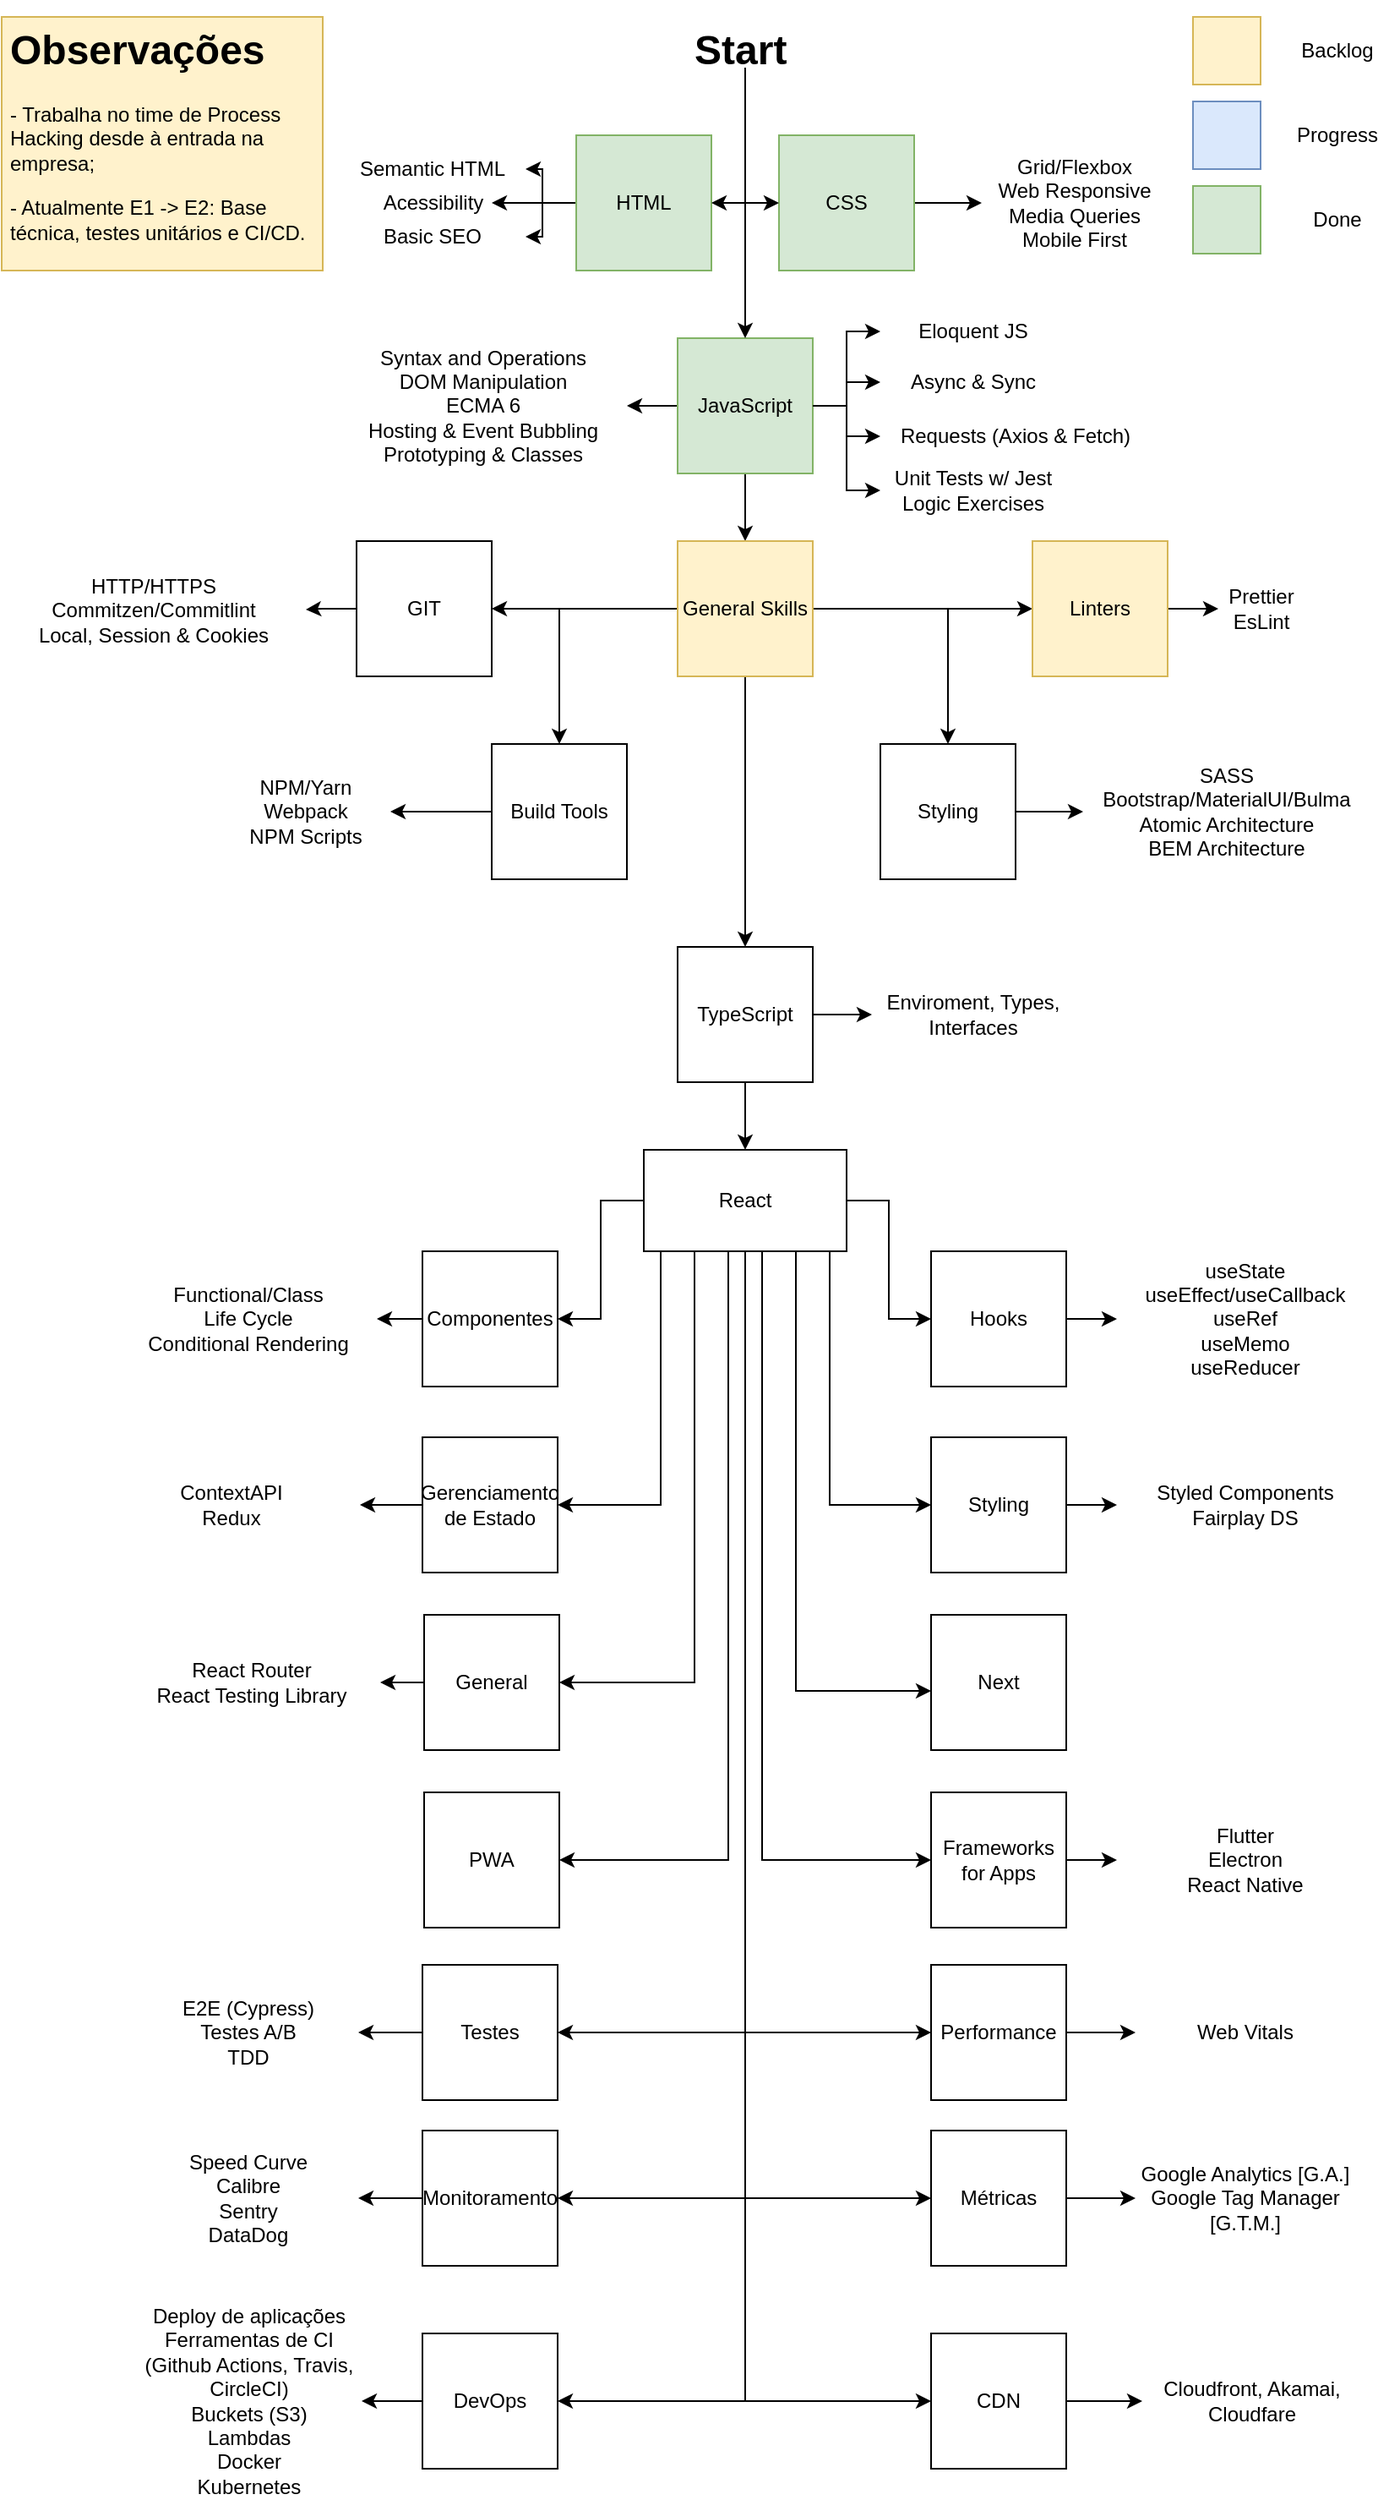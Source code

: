 <mxfile version="15.7.3" type="github">
  <diagram id="agUBH981tSHvttuCAfrt" name="Page-1">
    <mxGraphModel dx="1248" dy="710" grid="1" gridSize="10" guides="1" tooltips="1" connect="1" arrows="1" fold="1" page="1" pageScale="1" pageWidth="850" pageHeight="1100" math="0" shadow="0">
      <root>
        <mxCell id="0" />
        <mxCell id="1" parent="0" />
        <mxCell id="6p1vlQ0GJCw1Co-W3nL5-1" value="&lt;h1&gt;Observações&lt;/h1&gt;&lt;p&gt;- Trabalha no time de Process Hacking desde à entrada na empresa;&lt;/p&gt;&lt;p&gt;- Atualmente E1 -&amp;gt; E2: Base técnica, testes unitários e CI/CD.&lt;/p&gt;&lt;p&gt;&lt;br&gt;&lt;/p&gt;" style="text;html=1;strokeColor=#d6b656;fillColor=#fff2cc;spacing=5;spacingTop=-20;whiteSpace=wrap;overflow=hidden;rounded=0;" parent="1" vertex="1">
          <mxGeometry x="10" y="10" width="190" height="150" as="geometry" />
        </mxCell>
        <mxCell id="6p1vlQ0GJCw1Co-W3nL5-2" style="edgeStyle=orthogonalEdgeStyle;rounded=0;orthogonalLoop=1;jettySize=auto;html=1;" parent="1" source="6p1vlQ0GJCw1Co-W3nL5-5" target="6p1vlQ0GJCw1Co-W3nL5-8" edge="1">
          <mxGeometry relative="1" as="geometry" />
        </mxCell>
        <mxCell id="6p1vlQ0GJCw1Co-W3nL5-3" style="edgeStyle=orthogonalEdgeStyle;rounded=0;orthogonalLoop=1;jettySize=auto;html=1;" parent="1" source="6p1vlQ0GJCw1Co-W3nL5-5" target="6p1vlQ0GJCw1Co-W3nL5-34" edge="1">
          <mxGeometry relative="1" as="geometry" />
        </mxCell>
        <mxCell id="6p1vlQ0GJCw1Co-W3nL5-4" style="edgeStyle=orthogonalEdgeStyle;rounded=0;orthogonalLoop=1;jettySize=auto;html=1;" parent="1" source="6p1vlQ0GJCw1Co-W3nL5-5" target="6p1vlQ0GJCw1Co-W3nL5-35" edge="1">
          <mxGeometry relative="1" as="geometry" />
        </mxCell>
        <mxCell id="6p1vlQ0GJCw1Co-W3nL5-5" value="HTML" style="whiteSpace=wrap;html=1;aspect=fixed;fillColor=#d5e8d4;strokeColor=#82b366;" parent="1" vertex="1">
          <mxGeometry x="350" y="80" width="80" height="80" as="geometry" />
        </mxCell>
        <mxCell id="6p1vlQ0GJCw1Co-W3nL5-6" style="edgeStyle=orthogonalEdgeStyle;rounded=0;orthogonalLoop=1;jettySize=auto;html=1;" parent="1" source="6p1vlQ0GJCw1Co-W3nL5-7" target="6p1vlQ0GJCw1Co-W3nL5-9" edge="1">
          <mxGeometry relative="1" as="geometry" />
        </mxCell>
        <mxCell id="6p1vlQ0GJCw1Co-W3nL5-7" value="CSS" style="whiteSpace=wrap;html=1;aspect=fixed;fillColor=#d5e8d4;strokeColor=#82b366;" parent="1" vertex="1">
          <mxGeometry x="470" y="80" width="80" height="80" as="geometry" />
        </mxCell>
        <mxCell id="6p1vlQ0GJCw1Co-W3nL5-8" value="Semantic HTML" style="text;html=1;strokeColor=none;fillColor=none;align=center;verticalAlign=middle;whiteSpace=wrap;rounded=0;" parent="1" vertex="1">
          <mxGeometry x="210" y="90" width="110" height="20" as="geometry" />
        </mxCell>
        <mxCell id="6p1vlQ0GJCw1Co-W3nL5-9" value="Grid/Flexbox&lt;br&gt;Web Responsive&lt;br&gt;Media Queries&lt;br&gt;Mobile First" style="text;html=1;strokeColor=none;fillColor=none;align=center;verticalAlign=middle;whiteSpace=wrap;rounded=0;" parent="1" vertex="1">
          <mxGeometry x="590" y="110" width="110" height="20" as="geometry" />
        </mxCell>
        <mxCell id="6p1vlQ0GJCw1Co-W3nL5-10" style="edgeStyle=orthogonalEdgeStyle;rounded=0;orthogonalLoop=1;jettySize=auto;html=1;" parent="1" source="6p1vlQ0GJCw1Co-W3nL5-13" target="6p1vlQ0GJCw1Co-W3nL5-14" edge="1">
          <mxGeometry relative="1" as="geometry" />
        </mxCell>
        <mxCell id="6p1vlQ0GJCw1Co-W3nL5-11" style="edgeStyle=orthogonalEdgeStyle;rounded=0;orthogonalLoop=1;jettySize=auto;html=1;" parent="1" source="6p1vlQ0GJCw1Co-W3nL5-13" target="6p1vlQ0GJCw1Co-W3nL5-15" edge="1">
          <mxGeometry relative="1" as="geometry" />
        </mxCell>
        <mxCell id="6p1vlQ0GJCw1Co-W3nL5-12" style="edgeStyle=orthogonalEdgeStyle;rounded=0;orthogonalLoop=1;jettySize=auto;html=1;entryX=0.5;entryY=0;entryDx=0;entryDy=0;" parent="1" source="6p1vlQ0GJCw1Co-W3nL5-13" target="6p1vlQ0GJCw1Co-W3nL5-25" edge="1">
          <mxGeometry relative="1" as="geometry" />
        </mxCell>
        <mxCell id="9mveYApbmtlLo5inXnCP-2" style="edgeStyle=orthogonalEdgeStyle;rounded=0;orthogonalLoop=1;jettySize=auto;html=1;" parent="1" source="6p1vlQ0GJCw1Co-W3nL5-13" target="9mveYApbmtlLo5inXnCP-3" edge="1">
          <mxGeometry relative="1" as="geometry">
            <mxPoint x="520" y="270" as="targetPoint" />
          </mxGeometry>
        </mxCell>
        <mxCell id="wWRz1BCfIXu3STuvE5zI-3" style="edgeStyle=orthogonalEdgeStyle;rounded=0;orthogonalLoop=1;jettySize=auto;html=1;" parent="1" source="6p1vlQ0GJCw1Co-W3nL5-13" target="wWRz1BCfIXu3STuvE5zI-1" edge="1">
          <mxGeometry relative="1" as="geometry" />
        </mxCell>
        <mxCell id="6p1vlQ0GJCw1Co-W3nL5-13" value="JavaScript" style="whiteSpace=wrap;html=1;aspect=fixed;fillColor=#d5e8d4;strokeColor=#82b366;" parent="1" vertex="1">
          <mxGeometry x="410" y="200" width="80" height="80" as="geometry" />
        </mxCell>
        <mxCell id="6p1vlQ0GJCw1Co-W3nL5-14" value="Syntax and Operations&lt;br&gt;DOM Manipulation&lt;br&gt;ECMA 6&lt;br&gt;Hosting &amp;amp; Event Bubbling&lt;br&gt;Prototyping &amp;amp; Classes" style="text;html=1;strokeColor=none;fillColor=none;align=center;verticalAlign=middle;whiteSpace=wrap;rounded=0;" parent="1" vertex="1">
          <mxGeometry x="210" y="230" width="170" height="20" as="geometry" />
        </mxCell>
        <mxCell id="6p1vlQ0GJCw1Co-W3nL5-15" value="Eloquent JS" style="text;html=1;strokeColor=none;fillColor=none;align=center;verticalAlign=middle;whiteSpace=wrap;rounded=0;" parent="1" vertex="1">
          <mxGeometry x="530" y="180" width="110" height="32" as="geometry" />
        </mxCell>
        <mxCell id="9mveYApbmtlLo5inXnCP-4" value="&amp;nbsp;" style="text;html=1;align=center;verticalAlign=middle;resizable=0;points=[];autosize=1;rotation=90;" parent="6p1vlQ0GJCw1Co-W3nL5-15" vertex="1">
          <mxGeometry x="55" y="12" width="20" height="20" as="geometry" />
        </mxCell>
        <mxCell id="6p1vlQ0GJCw1Co-W3nL5-16" style="edgeStyle=orthogonalEdgeStyle;rounded=0;orthogonalLoop=1;jettySize=auto;html=1;exitX=0.5;exitY=1;exitDx=0;exitDy=0;" parent="1" source="6p1vlQ0GJCw1Co-W3nL5-15" target="6p1vlQ0GJCw1Co-W3nL5-15" edge="1">
          <mxGeometry relative="1" as="geometry" />
        </mxCell>
        <mxCell id="6p1vlQ0GJCw1Co-W3nL5-17" style="edgeStyle=orthogonalEdgeStyle;rounded=0;orthogonalLoop=1;jettySize=auto;html=1;entryX=1;entryY=0.5;entryDx=0;entryDy=0;" parent="1" source="6p1vlQ0GJCw1Co-W3nL5-20" target="6p1vlQ0GJCw1Co-W3nL5-5" edge="1">
          <mxGeometry relative="1" as="geometry" />
        </mxCell>
        <mxCell id="6p1vlQ0GJCw1Co-W3nL5-18" style="edgeStyle=orthogonalEdgeStyle;rounded=0;orthogonalLoop=1;jettySize=auto;html=1;entryX=0;entryY=0.5;entryDx=0;entryDy=0;" parent="1" source="6p1vlQ0GJCw1Co-W3nL5-20" target="6p1vlQ0GJCw1Co-W3nL5-7" edge="1">
          <mxGeometry relative="1" as="geometry" />
        </mxCell>
        <mxCell id="6p1vlQ0GJCw1Co-W3nL5-19" style="edgeStyle=orthogonalEdgeStyle;rounded=0;orthogonalLoop=1;jettySize=auto;html=1;" parent="1" source="6p1vlQ0GJCw1Co-W3nL5-20" target="6p1vlQ0GJCw1Co-W3nL5-13" edge="1">
          <mxGeometry relative="1" as="geometry" />
        </mxCell>
        <mxCell id="6p1vlQ0GJCw1Co-W3nL5-20" value="&lt;h1&gt;Start&lt;/h1&gt;" style="text;html=1;strokeColor=none;fillColor=none;spacing=5;spacingTop=-20;whiteSpace=wrap;overflow=hidden;rounded=0;" parent="1" vertex="1">
          <mxGeometry x="415" y="10" width="70" height="30" as="geometry" />
        </mxCell>
        <mxCell id="6p1vlQ0GJCw1Co-W3nL5-22" value="" style="edgeStyle=orthogonalEdgeStyle;rounded=0;orthogonalLoop=1;jettySize=auto;html=1;" parent="1" source="6p1vlQ0GJCw1Co-W3nL5-25" target="6p1vlQ0GJCw1Co-W3nL5-28" edge="1">
          <mxGeometry relative="1" as="geometry" />
        </mxCell>
        <mxCell id="6p1vlQ0GJCw1Co-W3nL5-23" style="edgeStyle=orthogonalEdgeStyle;rounded=0;orthogonalLoop=1;jettySize=auto;html=1;" parent="1" source="6p1vlQ0GJCw1Co-W3nL5-25" target="6p1vlQ0GJCw1Co-W3nL5-30" edge="1">
          <mxGeometry relative="1" as="geometry" />
        </mxCell>
        <mxCell id="6p1vlQ0GJCw1Co-W3nL5-24" style="edgeStyle=orthogonalEdgeStyle;rounded=0;orthogonalLoop=1;jettySize=auto;html=1;" parent="1" source="6p1vlQ0GJCw1Co-W3nL5-25" target="6p1vlQ0GJCw1Co-W3nL5-37" edge="1">
          <mxGeometry relative="1" as="geometry">
            <mxPoint x="640" y="360" as="targetPoint" />
            <Array as="points" />
          </mxGeometry>
        </mxCell>
        <mxCell id="hISglGd7XBu-Tsz0KGXN-2" style="edgeStyle=orthogonalEdgeStyle;rounded=0;orthogonalLoop=1;jettySize=auto;html=1;" parent="1" source="6p1vlQ0GJCw1Co-W3nL5-25" target="hISglGd7XBu-Tsz0KGXN-1" edge="1">
          <mxGeometry relative="1" as="geometry" />
        </mxCell>
        <mxCell id="_Mu3jGa9Z7ArrBiEgI-9-2" value="" style="edgeStyle=orthogonalEdgeStyle;rounded=0;orthogonalLoop=1;jettySize=auto;html=1;" edge="1" parent="1" source="6p1vlQ0GJCw1Co-W3nL5-25" target="_Mu3jGa9Z7ArrBiEgI-9-1">
          <mxGeometry relative="1" as="geometry" />
        </mxCell>
        <mxCell id="6p1vlQ0GJCw1Co-W3nL5-25" value="General Skills" style="whiteSpace=wrap;html=1;aspect=fixed;fillColor=#fff2cc;strokeColor=#d6b656;" parent="1" vertex="1">
          <mxGeometry x="410" y="320" width="80" height="80" as="geometry" />
        </mxCell>
        <mxCell id="6p1vlQ0GJCw1Co-W3nL5-27" style="edgeStyle=orthogonalEdgeStyle;rounded=0;orthogonalLoop=1;jettySize=auto;html=1;" parent="1" source="6p1vlQ0GJCw1Co-W3nL5-28" target="6p1vlQ0GJCw1Co-W3nL5-31" edge="1">
          <mxGeometry relative="1" as="geometry" />
        </mxCell>
        <mxCell id="6p1vlQ0GJCw1Co-W3nL5-28" value="Build Tools" style="whiteSpace=wrap;html=1;aspect=fixed;" parent="1" vertex="1">
          <mxGeometry x="300" y="440" width="80" height="80" as="geometry" />
        </mxCell>
        <mxCell id="6p1vlQ0GJCw1Co-W3nL5-29" style="edgeStyle=orthogonalEdgeStyle;rounded=0;orthogonalLoop=1;jettySize=auto;html=1;" parent="1" source="6p1vlQ0GJCw1Co-W3nL5-30" target="6p1vlQ0GJCw1Co-W3nL5-33" edge="1">
          <mxGeometry relative="1" as="geometry" />
        </mxCell>
        <mxCell id="6p1vlQ0GJCw1Co-W3nL5-30" value="Styling" style="whiteSpace=wrap;html=1;aspect=fixed;" parent="1" vertex="1">
          <mxGeometry x="530" y="440" width="80" height="80" as="geometry" />
        </mxCell>
        <mxCell id="6p1vlQ0GJCw1Co-W3nL5-31" value="NPM/Yarn&lt;br&gt;Webpack&lt;br&gt;NPM Scripts" style="text;html=1;strokeColor=none;fillColor=none;align=center;verticalAlign=middle;whiteSpace=wrap;rounded=0;" parent="1" vertex="1">
          <mxGeometry x="140" y="470" width="100" height="20" as="geometry" />
        </mxCell>
        <mxCell id="6p1vlQ0GJCw1Co-W3nL5-32" style="edgeStyle=orthogonalEdgeStyle;rounded=0;orthogonalLoop=1;jettySize=auto;html=1;exitX=0.5;exitY=1;exitDx=0;exitDy=0;" parent="1" source="6p1vlQ0GJCw1Co-W3nL5-31" target="6p1vlQ0GJCw1Co-W3nL5-31" edge="1">
          <mxGeometry relative="1" as="geometry" />
        </mxCell>
        <mxCell id="6p1vlQ0GJCw1Co-W3nL5-33" value="SASS&lt;br&gt;Bootstrap/MaterialUI/Bulma&lt;br&gt;Atomic Architecture&lt;br&gt;BEM Architecture" style="text;html=1;strokeColor=none;fillColor=none;align=center;verticalAlign=middle;whiteSpace=wrap;rounded=0;" parent="1" vertex="1">
          <mxGeometry x="650" y="470" width="170" height="20" as="geometry" />
        </mxCell>
        <mxCell id="6p1vlQ0GJCw1Co-W3nL5-34" value="Basic SEO" style="text;html=1;strokeColor=none;fillColor=none;align=center;verticalAlign=middle;whiteSpace=wrap;rounded=0;" parent="1" vertex="1">
          <mxGeometry x="210" y="130" width="110" height="20" as="geometry" />
        </mxCell>
        <mxCell id="6p1vlQ0GJCw1Co-W3nL5-35" value="&lt;span&gt;Acessibility&lt;/span&gt;" style="text;html=1;align=center;verticalAlign=middle;resizable=0;points=[];autosize=1;strokeColor=none;" parent="1" vertex="1">
          <mxGeometry x="230" y="110" width="70" height="20" as="geometry" />
        </mxCell>
        <mxCell id="6p1vlQ0GJCw1Co-W3nL5-36" style="edgeStyle=orthogonalEdgeStyle;rounded=0;orthogonalLoop=1;jettySize=auto;html=1;" parent="1" source="6p1vlQ0GJCw1Co-W3nL5-37" target="6p1vlQ0GJCw1Co-W3nL5-38" edge="1">
          <mxGeometry relative="1" as="geometry" />
        </mxCell>
        <mxCell id="6p1vlQ0GJCw1Co-W3nL5-37" value="Linters" style="whiteSpace=wrap;html=1;aspect=fixed;fillColor=#fff2cc;strokeColor=#d6b656;" parent="1" vertex="1">
          <mxGeometry x="620" y="320" width="80" height="80" as="geometry" />
        </mxCell>
        <mxCell id="6p1vlQ0GJCw1Co-W3nL5-38" value="Prettier&lt;br&gt;EsLint" style="text;html=1;align=center;verticalAlign=middle;resizable=0;points=[];autosize=1;strokeColor=none;" parent="1" vertex="1">
          <mxGeometry x="730" y="345" width="50" height="30" as="geometry" />
        </mxCell>
        <mxCell id="6p1vlQ0GJCw1Co-W3nL5-39" value="&amp;nbsp; &amp;nbsp; &amp;nbsp;" style="text;html=1;align=center;verticalAlign=middle;resizable=0;points=[];autosize=1;strokeColor=none;" parent="1" vertex="1">
          <mxGeometry x="655" y="420" width="30" height="20" as="geometry" />
        </mxCell>
        <mxCell id="hISglGd7XBu-Tsz0KGXN-4" style="edgeStyle=orthogonalEdgeStyle;rounded=0;orthogonalLoop=1;jettySize=auto;html=1;" parent="1" source="hISglGd7XBu-Tsz0KGXN-1" target="hISglGd7XBu-Tsz0KGXN-3" edge="1">
          <mxGeometry relative="1" as="geometry" />
        </mxCell>
        <mxCell id="hISglGd7XBu-Tsz0KGXN-1" value="GIT" style="whiteSpace=wrap;html=1;aspect=fixed;" parent="1" vertex="1">
          <mxGeometry x="220" y="320" width="80" height="80" as="geometry" />
        </mxCell>
        <mxCell id="hISglGd7XBu-Tsz0KGXN-3" value="HTTP/HTTPS&lt;br&gt;Commitzen/Commitlint&lt;br&gt;Local, Session &amp;amp; Cookies" style="text;html=1;strokeColor=none;fillColor=none;align=center;verticalAlign=middle;whiteSpace=wrap;rounded=0;" parent="1" vertex="1">
          <mxGeometry x="10" y="340" width="180" height="41" as="geometry" />
        </mxCell>
        <mxCell id="3GDLqbfNz6WAspBwxzbK-1" value="" style="whiteSpace=wrap;html=1;aspect=fixed;fillColor=#dae8fc;strokeColor=#6c8ebf;" parent="1" vertex="1">
          <mxGeometry x="715" y="60" width="40" height="40" as="geometry" />
        </mxCell>
        <mxCell id="3GDLqbfNz6WAspBwxzbK-2" value="Progress" style="text;html=1;align=center;verticalAlign=middle;resizable=0;points=[];autosize=1;strokeColor=none;" parent="1" vertex="1">
          <mxGeometry x="770" y="70" width="60" height="20" as="geometry" />
        </mxCell>
        <mxCell id="3GDLqbfNz6WAspBwxzbK-3" value="" style="whiteSpace=wrap;html=1;aspect=fixed;fillColor=#fff2cc;strokeColor=#d6b656;" parent="1" vertex="1">
          <mxGeometry x="715" y="10" width="40" height="40" as="geometry" />
        </mxCell>
        <mxCell id="3GDLqbfNz6WAspBwxzbK-4" value="Backlog" style="text;html=1;align=center;verticalAlign=middle;resizable=0;points=[];autosize=1;strokeColor=none;" parent="1" vertex="1">
          <mxGeometry x="770" y="20" width="60" height="20" as="geometry" />
        </mxCell>
        <mxCell id="3GDLqbfNz6WAspBwxzbK-5" value="" style="whiteSpace=wrap;html=1;aspect=fixed;fillColor=#d5e8d4;strokeColor=#82b366;" parent="1" vertex="1">
          <mxGeometry x="715" y="110" width="40" height="40" as="geometry" />
        </mxCell>
        <mxCell id="3GDLqbfNz6WAspBwxzbK-6" value="Done" style="text;html=1;align=center;verticalAlign=middle;resizable=0;points=[];autosize=1;strokeColor=none;" parent="1" vertex="1">
          <mxGeometry x="780" y="120" width="40" height="20" as="geometry" />
        </mxCell>
        <mxCell id="9mveYApbmtlLo5inXnCP-1" style="edgeStyle=orthogonalEdgeStyle;rounded=0;orthogonalLoop=1;jettySize=auto;html=1;exitX=0.5;exitY=1;exitDx=0;exitDy=0;" parent="1" source="6p1vlQ0GJCw1Co-W3nL5-15" target="6p1vlQ0GJCw1Co-W3nL5-15" edge="1">
          <mxGeometry relative="1" as="geometry" />
        </mxCell>
        <mxCell id="9mveYApbmtlLo5inXnCP-3" value="Unit Tests w/ Jest&lt;br&gt;Logic Exercises" style="text;html=1;strokeColor=none;fillColor=none;align=center;verticalAlign=middle;whiteSpace=wrap;rounded=0;" parent="1" vertex="1">
          <mxGeometry x="530" y="280" width="110" height="20" as="geometry" />
        </mxCell>
        <mxCell id="wWRz1BCfIXu3STuvE5zI-1" value="Async &amp;amp; Sync" style="text;html=1;strokeColor=none;fillColor=none;align=center;verticalAlign=middle;whiteSpace=wrap;rounded=0;" parent="1" vertex="1">
          <mxGeometry x="530" y="210" width="110" height="32" as="geometry" />
        </mxCell>
        <mxCell id="wWRz1BCfIXu3STuvE5zI-2" value="&amp;nbsp;" style="text;html=1;align=center;verticalAlign=middle;resizable=0;points=[];autosize=1;rotation=90;" parent="wWRz1BCfIXu3STuvE5zI-1" vertex="1">
          <mxGeometry x="55" y="12" width="20" height="20" as="geometry" />
        </mxCell>
        <mxCell id="rWHuO9RdlTMYaWmrahyg-1" value="Requests (Axios &amp;amp; Fetch)" style="text;html=1;strokeColor=none;fillColor=none;align=center;verticalAlign=middle;whiteSpace=wrap;rounded=0;" parent="1" vertex="1">
          <mxGeometry x="530" y="242" width="160" height="32" as="geometry" />
        </mxCell>
        <mxCell id="rWHuO9RdlTMYaWmrahyg-2" value="&amp;nbsp;" style="text;html=1;align=center;verticalAlign=middle;resizable=0;points=[];autosize=1;rotation=90;" parent="rWHuO9RdlTMYaWmrahyg-1" vertex="1">
          <mxGeometry x="80" y="12" width="20" height="20" as="geometry" />
        </mxCell>
        <mxCell id="rWHuO9RdlTMYaWmrahyg-5" style="edgeStyle=orthogonalEdgeStyle;rounded=0;orthogonalLoop=1;jettySize=auto;html=1;" parent="1" source="6p1vlQ0GJCw1Co-W3nL5-13" target="rWHuO9RdlTMYaWmrahyg-1" edge="1">
          <mxGeometry relative="1" as="geometry">
            <mxPoint x="500" y="250" as="sourcePoint" />
            <mxPoint x="540" y="236" as="targetPoint" />
          </mxGeometry>
        </mxCell>
        <mxCell id="_Mu3jGa9Z7ArrBiEgI-9-4" style="edgeStyle=orthogonalEdgeStyle;rounded=0;orthogonalLoop=1;jettySize=auto;html=1;" edge="1" parent="1" source="_Mu3jGa9Z7ArrBiEgI-9-1" target="_Mu3jGa9Z7ArrBiEgI-9-3">
          <mxGeometry relative="1" as="geometry" />
        </mxCell>
        <mxCell id="_Mu3jGa9Z7ArrBiEgI-9-60" style="edgeStyle=orthogonalEdgeStyle;rounded=0;orthogonalLoop=1;jettySize=auto;html=1;fontColor=#000000;" edge="1" parent="1" source="_Mu3jGa9Z7ArrBiEgI-9-1" target="_Mu3jGa9Z7ArrBiEgI-9-21">
          <mxGeometry relative="1" as="geometry" />
        </mxCell>
        <mxCell id="_Mu3jGa9Z7ArrBiEgI-9-1" value="TypeScript" style="whiteSpace=wrap;html=1;aspect=fixed;" vertex="1" parent="1">
          <mxGeometry x="410" y="560" width="80" height="80" as="geometry" />
        </mxCell>
        <mxCell id="_Mu3jGa9Z7ArrBiEgI-9-3" value="Enviroment, Types, Interfaces" style="text;html=1;align=center;verticalAlign=middle;whiteSpace=wrap;rounded=0;" vertex="1" parent="1">
          <mxGeometry x="525" y="550" width="120" height="100" as="geometry" />
        </mxCell>
        <mxCell id="_Mu3jGa9Z7ArrBiEgI-9-7" style="edgeStyle=orthogonalEdgeStyle;rounded=0;orthogonalLoop=1;jettySize=auto;html=1;" edge="1" parent="1" source="_Mu3jGa9Z7ArrBiEgI-9-21" target="_Mu3jGa9Z7ArrBiEgI-9-23">
          <mxGeometry relative="1" as="geometry" />
        </mxCell>
        <mxCell id="_Mu3jGa9Z7ArrBiEgI-9-8" style="edgeStyle=orthogonalEdgeStyle;rounded=0;orthogonalLoop=1;jettySize=auto;html=1;" edge="1" parent="1" source="_Mu3jGa9Z7ArrBiEgI-9-21" target="_Mu3jGa9Z7ArrBiEgI-9-26">
          <mxGeometry relative="1" as="geometry" />
        </mxCell>
        <mxCell id="_Mu3jGa9Z7ArrBiEgI-9-9" style="edgeStyle=orthogonalEdgeStyle;rounded=0;orthogonalLoop=1;jettySize=auto;html=1;" edge="1" parent="1" source="_Mu3jGa9Z7ArrBiEgI-9-21" target="_Mu3jGa9Z7ArrBiEgI-9-29">
          <mxGeometry relative="1" as="geometry">
            <Array as="points">
              <mxPoint x="400" y="890" />
            </Array>
          </mxGeometry>
        </mxCell>
        <mxCell id="_Mu3jGa9Z7ArrBiEgI-9-10" style="edgeStyle=orthogonalEdgeStyle;rounded=0;orthogonalLoop=1;jettySize=auto;html=1;" edge="1" parent="1" source="_Mu3jGa9Z7ArrBiEgI-9-21" target="_Mu3jGa9Z7ArrBiEgI-9-32">
          <mxGeometry relative="1" as="geometry">
            <Array as="points">
              <mxPoint x="500" y="890" />
            </Array>
          </mxGeometry>
        </mxCell>
        <mxCell id="_Mu3jGa9Z7ArrBiEgI-9-11" style="edgeStyle=orthogonalEdgeStyle;rounded=0;orthogonalLoop=1;jettySize=auto;html=1;" edge="1" parent="1" source="_Mu3jGa9Z7ArrBiEgI-9-21" target="_Mu3jGa9Z7ArrBiEgI-9-35">
          <mxGeometry relative="1" as="geometry">
            <Array as="points">
              <mxPoint x="420" y="995" />
            </Array>
          </mxGeometry>
        </mxCell>
        <mxCell id="_Mu3jGa9Z7ArrBiEgI-9-12" style="edgeStyle=orthogonalEdgeStyle;rounded=0;orthogonalLoop=1;jettySize=auto;html=1;" edge="1" parent="1" source="_Mu3jGa9Z7ArrBiEgI-9-21" target="_Mu3jGa9Z7ArrBiEgI-9-37">
          <mxGeometry relative="1" as="geometry">
            <Array as="points">
              <mxPoint x="480" y="1000" />
            </Array>
            <mxPoint x="590" y="1020" as="targetPoint" />
          </mxGeometry>
        </mxCell>
        <mxCell id="_Mu3jGa9Z7ArrBiEgI-9-13" style="edgeStyle=orthogonalEdgeStyle;rounded=0;orthogonalLoop=1;jettySize=auto;html=1;" edge="1" parent="1" source="_Mu3jGa9Z7ArrBiEgI-9-21" target="_Mu3jGa9Z7ArrBiEgI-9-38">
          <mxGeometry relative="1" as="geometry">
            <Array as="points">
              <mxPoint x="440" y="1100" />
            </Array>
          </mxGeometry>
        </mxCell>
        <mxCell id="_Mu3jGa9Z7ArrBiEgI-9-14" style="edgeStyle=orthogonalEdgeStyle;rounded=0;orthogonalLoop=1;jettySize=auto;html=1;" edge="1" parent="1" source="_Mu3jGa9Z7ArrBiEgI-9-21" target="_Mu3jGa9Z7ArrBiEgI-9-40">
          <mxGeometry relative="1" as="geometry">
            <Array as="points">
              <mxPoint x="460" y="1100" />
            </Array>
          </mxGeometry>
        </mxCell>
        <mxCell id="_Mu3jGa9Z7ArrBiEgI-9-15" style="edgeStyle=orthogonalEdgeStyle;rounded=0;orthogonalLoop=1;jettySize=auto;html=1;" edge="1" parent="1" target="_Mu3jGa9Z7ArrBiEgI-9-43">
          <mxGeometry relative="1" as="geometry">
            <mxPoint x="435" y="740" as="sourcePoint" />
            <mxPoint x="390" y="1220" as="targetPoint" />
            <Array as="points">
              <mxPoint x="450" y="740" />
              <mxPoint x="450" y="1202" />
            </Array>
          </mxGeometry>
        </mxCell>
        <mxCell id="_Mu3jGa9Z7ArrBiEgI-9-16" style="edgeStyle=orthogonalEdgeStyle;rounded=0;orthogonalLoop=1;jettySize=auto;html=1;" edge="1" parent="1" source="_Mu3jGa9Z7ArrBiEgI-9-21" target="_Mu3jGa9Z7ArrBiEgI-9-46">
          <mxGeometry relative="1" as="geometry">
            <Array as="points">
              <mxPoint x="450" y="1202" />
            </Array>
          </mxGeometry>
        </mxCell>
        <mxCell id="_Mu3jGa9Z7ArrBiEgI-9-17" style="edgeStyle=orthogonalEdgeStyle;rounded=0;orthogonalLoop=1;jettySize=auto;html=1;" edge="1" parent="1" source="_Mu3jGa9Z7ArrBiEgI-9-21" target="_Mu3jGa9Z7ArrBiEgI-9-49">
          <mxGeometry relative="1" as="geometry">
            <Array as="points">
              <mxPoint x="450" y="1300" />
            </Array>
          </mxGeometry>
        </mxCell>
        <mxCell id="_Mu3jGa9Z7ArrBiEgI-9-18" style="edgeStyle=orthogonalEdgeStyle;rounded=0;orthogonalLoop=1;jettySize=auto;html=1;" edge="1" parent="1" source="_Mu3jGa9Z7ArrBiEgI-9-21" target="_Mu3jGa9Z7ArrBiEgI-9-52">
          <mxGeometry relative="1" as="geometry">
            <Array as="points">
              <mxPoint x="450" y="1300" />
            </Array>
          </mxGeometry>
        </mxCell>
        <mxCell id="_Mu3jGa9Z7ArrBiEgI-9-19" style="edgeStyle=orthogonalEdgeStyle;rounded=0;orthogonalLoop=1;jettySize=auto;html=1;" edge="1" parent="1" source="_Mu3jGa9Z7ArrBiEgI-9-21" target="_Mu3jGa9Z7ArrBiEgI-9-55">
          <mxGeometry relative="1" as="geometry">
            <Array as="points">
              <mxPoint x="450" y="1420" />
            </Array>
          </mxGeometry>
        </mxCell>
        <mxCell id="_Mu3jGa9Z7ArrBiEgI-9-20" style="edgeStyle=orthogonalEdgeStyle;rounded=0;orthogonalLoop=1;jettySize=auto;html=1;" edge="1" parent="1" source="_Mu3jGa9Z7ArrBiEgI-9-21" target="_Mu3jGa9Z7ArrBiEgI-9-57">
          <mxGeometry relative="1" as="geometry">
            <Array as="points">
              <mxPoint x="450" y="1420" />
            </Array>
          </mxGeometry>
        </mxCell>
        <mxCell id="_Mu3jGa9Z7ArrBiEgI-9-21" value="React" style="rounded=0;whiteSpace=wrap;html=1;" vertex="1" parent="1">
          <mxGeometry x="390" y="680" width="120" height="60" as="geometry" />
        </mxCell>
        <mxCell id="_Mu3jGa9Z7ArrBiEgI-9-22" style="edgeStyle=orthogonalEdgeStyle;rounded=0;orthogonalLoop=1;jettySize=auto;html=1;" edge="1" parent="1" source="_Mu3jGa9Z7ArrBiEgI-9-23" target="_Mu3jGa9Z7ArrBiEgI-9-24">
          <mxGeometry relative="1" as="geometry" />
        </mxCell>
        <mxCell id="_Mu3jGa9Z7ArrBiEgI-9-23" value="Componentes" style="whiteSpace=wrap;html=1;aspect=fixed;" vertex="1" parent="1">
          <mxGeometry x="259" y="740" width="80" height="80" as="geometry" />
        </mxCell>
        <mxCell id="_Mu3jGa9Z7ArrBiEgI-9-24" value="Functional/Class&lt;br&gt;Life Cycle&lt;br&gt;Conditional Rendering" style="text;html=1;strokeColor=none;fillColor=none;align=center;verticalAlign=middle;whiteSpace=wrap;rounded=0;" vertex="1" parent="1">
          <mxGeometry x="80" y="765" width="152" height="30" as="geometry" />
        </mxCell>
        <mxCell id="_Mu3jGa9Z7ArrBiEgI-9-25" style="edgeStyle=orthogonalEdgeStyle;rounded=0;orthogonalLoop=1;jettySize=auto;html=1;" edge="1" parent="1" source="_Mu3jGa9Z7ArrBiEgI-9-26" target="_Mu3jGa9Z7ArrBiEgI-9-27">
          <mxGeometry relative="1" as="geometry" />
        </mxCell>
        <mxCell id="_Mu3jGa9Z7ArrBiEgI-9-26" value="Hooks" style="whiteSpace=wrap;html=1;aspect=fixed;" vertex="1" parent="1">
          <mxGeometry x="560" y="740" width="80" height="80" as="geometry" />
        </mxCell>
        <mxCell id="_Mu3jGa9Z7ArrBiEgI-9-27" value="useState&lt;br&gt;useEffect/useCallback&lt;br&gt;useRef&lt;br&gt;useMemo&lt;br&gt;useReducer" style="text;html=1;strokeColor=none;fillColor=none;align=center;verticalAlign=middle;whiteSpace=wrap;rounded=0;" vertex="1" parent="1">
          <mxGeometry x="670" y="765" width="152" height="30" as="geometry" />
        </mxCell>
        <mxCell id="_Mu3jGa9Z7ArrBiEgI-9-28" style="edgeStyle=orthogonalEdgeStyle;rounded=0;orthogonalLoop=1;jettySize=auto;html=1;" edge="1" parent="1" source="_Mu3jGa9Z7ArrBiEgI-9-29" target="_Mu3jGa9Z7ArrBiEgI-9-30">
          <mxGeometry relative="1" as="geometry" />
        </mxCell>
        <mxCell id="_Mu3jGa9Z7ArrBiEgI-9-29" value="Gerenciamento de Estado" style="whiteSpace=wrap;html=1;aspect=fixed;" vertex="1" parent="1">
          <mxGeometry x="259" y="850" width="80" height="80" as="geometry" />
        </mxCell>
        <mxCell id="_Mu3jGa9Z7ArrBiEgI-9-30" value="ContextAPI&lt;br&gt;Redux" style="text;html=1;strokeColor=none;fillColor=none;align=center;verticalAlign=middle;whiteSpace=wrap;rounded=0;" vertex="1" parent="1">
          <mxGeometry x="70" y="875" width="152" height="30" as="geometry" />
        </mxCell>
        <mxCell id="_Mu3jGa9Z7ArrBiEgI-9-31" style="edgeStyle=orthogonalEdgeStyle;rounded=0;orthogonalLoop=1;jettySize=auto;html=1;" edge="1" parent="1" source="_Mu3jGa9Z7ArrBiEgI-9-32" target="_Mu3jGa9Z7ArrBiEgI-9-33">
          <mxGeometry relative="1" as="geometry" />
        </mxCell>
        <mxCell id="_Mu3jGa9Z7ArrBiEgI-9-32" value="Styling" style="whiteSpace=wrap;html=1;aspect=fixed;" vertex="1" parent="1">
          <mxGeometry x="560" y="850" width="80" height="80" as="geometry" />
        </mxCell>
        <mxCell id="_Mu3jGa9Z7ArrBiEgI-9-33" value="Styled Components&lt;br&gt;Fairplay DS" style="text;html=1;strokeColor=none;fillColor=none;align=center;verticalAlign=middle;whiteSpace=wrap;rounded=0;" vertex="1" parent="1">
          <mxGeometry x="670" y="875" width="152" height="30" as="geometry" />
        </mxCell>
        <mxCell id="_Mu3jGa9Z7ArrBiEgI-9-34" style="edgeStyle=orthogonalEdgeStyle;rounded=0;orthogonalLoop=1;jettySize=auto;html=1;" edge="1" parent="1" source="_Mu3jGa9Z7ArrBiEgI-9-35" target="_Mu3jGa9Z7ArrBiEgI-9-36">
          <mxGeometry relative="1" as="geometry" />
        </mxCell>
        <mxCell id="_Mu3jGa9Z7ArrBiEgI-9-35" value="General" style="whiteSpace=wrap;html=1;aspect=fixed;" vertex="1" parent="1">
          <mxGeometry x="260" y="955" width="80" height="80" as="geometry" />
        </mxCell>
        <mxCell id="_Mu3jGa9Z7ArrBiEgI-9-36" value="React Router&lt;br&gt;React Testing Library" style="text;html=1;strokeColor=none;fillColor=none;align=center;verticalAlign=middle;whiteSpace=wrap;rounded=0;" vertex="1" parent="1">
          <mxGeometry x="82" y="980" width="152" height="30" as="geometry" />
        </mxCell>
        <mxCell id="_Mu3jGa9Z7ArrBiEgI-9-37" value="Next" style="whiteSpace=wrap;html=1;aspect=fixed;" vertex="1" parent="1">
          <mxGeometry x="560" y="955" width="80" height="80" as="geometry" />
        </mxCell>
        <mxCell id="_Mu3jGa9Z7ArrBiEgI-9-38" value="PWA" style="whiteSpace=wrap;html=1;aspect=fixed;" vertex="1" parent="1">
          <mxGeometry x="260" y="1060" width="80" height="80" as="geometry" />
        </mxCell>
        <mxCell id="_Mu3jGa9Z7ArrBiEgI-9-39" style="edgeStyle=orthogonalEdgeStyle;rounded=0;orthogonalLoop=1;jettySize=auto;html=1;" edge="1" parent="1" source="_Mu3jGa9Z7ArrBiEgI-9-40" target="_Mu3jGa9Z7ArrBiEgI-9-41">
          <mxGeometry relative="1" as="geometry" />
        </mxCell>
        <mxCell id="_Mu3jGa9Z7ArrBiEgI-9-40" value="Frameworks for Apps" style="whiteSpace=wrap;html=1;aspect=fixed;" vertex="1" parent="1">
          <mxGeometry x="560" y="1060" width="80" height="80" as="geometry" />
        </mxCell>
        <mxCell id="_Mu3jGa9Z7ArrBiEgI-9-41" value="Flutter&lt;br&gt;Electron&lt;br&gt;React Native" style="text;html=1;strokeColor=none;fillColor=none;align=center;verticalAlign=middle;whiteSpace=wrap;rounded=0;" vertex="1" parent="1">
          <mxGeometry x="670" y="1085" width="152" height="30" as="geometry" />
        </mxCell>
        <mxCell id="_Mu3jGa9Z7ArrBiEgI-9-42" style="edgeStyle=orthogonalEdgeStyle;rounded=0;orthogonalLoop=1;jettySize=auto;html=1;" edge="1" parent="1" source="_Mu3jGa9Z7ArrBiEgI-9-43" target="_Mu3jGa9Z7ArrBiEgI-9-44">
          <mxGeometry relative="1" as="geometry" />
        </mxCell>
        <mxCell id="_Mu3jGa9Z7ArrBiEgI-9-43" value="Testes" style="whiteSpace=wrap;html=1;aspect=fixed;" vertex="1" parent="1">
          <mxGeometry x="259" y="1162" width="80" height="80" as="geometry" />
        </mxCell>
        <mxCell id="_Mu3jGa9Z7ArrBiEgI-9-44" value="E2E (Cypress)&lt;br&gt;Testes A/B&lt;br&gt;TDD" style="text;html=1;strokeColor=none;fillColor=none;align=center;verticalAlign=middle;whiteSpace=wrap;rounded=0;" vertex="1" parent="1">
          <mxGeometry x="91" y="1187" width="130" height="30" as="geometry" />
        </mxCell>
        <mxCell id="_Mu3jGa9Z7ArrBiEgI-9-45" style="edgeStyle=orthogonalEdgeStyle;rounded=0;orthogonalLoop=1;jettySize=auto;html=1;" edge="1" parent="1" source="_Mu3jGa9Z7ArrBiEgI-9-46" target="_Mu3jGa9Z7ArrBiEgI-9-47">
          <mxGeometry relative="1" as="geometry" />
        </mxCell>
        <mxCell id="_Mu3jGa9Z7ArrBiEgI-9-46" value="Performance" style="whiteSpace=wrap;html=1;aspect=fixed;" vertex="1" parent="1">
          <mxGeometry x="560" y="1162" width="80" height="80" as="geometry" />
        </mxCell>
        <mxCell id="_Mu3jGa9Z7ArrBiEgI-9-47" value="Web Vitals" style="text;html=1;strokeColor=none;fillColor=none;align=center;verticalAlign=middle;whiteSpace=wrap;rounded=0;" vertex="1" parent="1">
          <mxGeometry x="681" y="1187" width="130" height="30" as="geometry" />
        </mxCell>
        <mxCell id="_Mu3jGa9Z7ArrBiEgI-9-48" style="edgeStyle=orthogonalEdgeStyle;rounded=0;orthogonalLoop=1;jettySize=auto;html=1;" edge="1" parent="1" source="_Mu3jGa9Z7ArrBiEgI-9-49" target="_Mu3jGa9Z7ArrBiEgI-9-50">
          <mxGeometry relative="1" as="geometry" />
        </mxCell>
        <mxCell id="_Mu3jGa9Z7ArrBiEgI-9-49" value="Monitoramento" style="whiteSpace=wrap;html=1;aspect=fixed;" vertex="1" parent="1">
          <mxGeometry x="259" y="1260" width="80" height="80" as="geometry" />
        </mxCell>
        <mxCell id="_Mu3jGa9Z7ArrBiEgI-9-50" value="Speed Curve&lt;br&gt;Calibre&lt;br&gt;Sentry&lt;br&gt;DataDog" style="text;html=1;strokeColor=none;fillColor=none;align=center;verticalAlign=middle;whiteSpace=wrap;rounded=0;" vertex="1" parent="1">
          <mxGeometry x="91" y="1285" width="130" height="30" as="geometry" />
        </mxCell>
        <mxCell id="_Mu3jGa9Z7ArrBiEgI-9-51" style="edgeStyle=orthogonalEdgeStyle;rounded=0;orthogonalLoop=1;jettySize=auto;html=1;" edge="1" parent="1" source="_Mu3jGa9Z7ArrBiEgI-9-52" target="_Mu3jGa9Z7ArrBiEgI-9-53">
          <mxGeometry relative="1" as="geometry" />
        </mxCell>
        <mxCell id="_Mu3jGa9Z7ArrBiEgI-9-52" value="Métricas" style="whiteSpace=wrap;html=1;aspect=fixed;" vertex="1" parent="1">
          <mxGeometry x="560" y="1260" width="80" height="80" as="geometry" />
        </mxCell>
        <mxCell id="_Mu3jGa9Z7ArrBiEgI-9-53" value="Google Analytics [G.A.] Google Tag Manager [G.T.M.]" style="text;html=1;strokeColor=none;fillColor=none;align=center;verticalAlign=middle;whiteSpace=wrap;rounded=0;" vertex="1" parent="1">
          <mxGeometry x="681" y="1285" width="130" height="30" as="geometry" />
        </mxCell>
        <mxCell id="_Mu3jGa9Z7ArrBiEgI-9-54" style="edgeStyle=orthogonalEdgeStyle;rounded=0;orthogonalLoop=1;jettySize=auto;html=1;" edge="1" parent="1" source="_Mu3jGa9Z7ArrBiEgI-9-55" target="_Mu3jGa9Z7ArrBiEgI-9-58">
          <mxGeometry relative="1" as="geometry" />
        </mxCell>
        <mxCell id="_Mu3jGa9Z7ArrBiEgI-9-55" value="DevOps" style="whiteSpace=wrap;html=1;aspect=fixed;" vertex="1" parent="1">
          <mxGeometry x="259" y="1380" width="80" height="80" as="geometry" />
        </mxCell>
        <mxCell id="_Mu3jGa9Z7ArrBiEgI-9-56" style="edgeStyle=orthogonalEdgeStyle;rounded=0;orthogonalLoop=1;jettySize=auto;html=1;" edge="1" parent="1" source="_Mu3jGa9Z7ArrBiEgI-9-57" target="_Mu3jGa9Z7ArrBiEgI-9-59">
          <mxGeometry relative="1" as="geometry" />
        </mxCell>
        <mxCell id="_Mu3jGa9Z7ArrBiEgI-9-57" value="CDN" style="whiteSpace=wrap;html=1;aspect=fixed;" vertex="1" parent="1">
          <mxGeometry x="560" y="1380" width="80" height="80" as="geometry" />
        </mxCell>
        <mxCell id="_Mu3jGa9Z7ArrBiEgI-9-58" value="&lt;div&gt;Deploy de aplicações&lt;/div&gt;&lt;div&gt;Ferramentas de CI (Github Actions, Travis, CircleCI)&lt;/div&gt;&lt;div&gt;Buckets (S3)&lt;/div&gt;&lt;div&gt;Lambdas&lt;/div&gt;&lt;div&gt;Docker&lt;/div&gt;&lt;div&gt;Kubernetes&lt;/div&gt;" style="text;html=1;strokeColor=none;fillColor=none;align=center;verticalAlign=middle;whiteSpace=wrap;rounded=0;" vertex="1" parent="1">
          <mxGeometry x="90" y="1405" width="133" height="30" as="geometry" />
        </mxCell>
        <mxCell id="_Mu3jGa9Z7ArrBiEgI-9-59" value="Cloudfront, Akamai, Cloudfare" style="text;html=1;strokeColor=none;fillColor=none;align=center;verticalAlign=middle;whiteSpace=wrap;rounded=0;" vertex="1" parent="1">
          <mxGeometry x="685" y="1405" width="130" height="30" as="geometry" />
        </mxCell>
      </root>
    </mxGraphModel>
  </diagram>
</mxfile>
